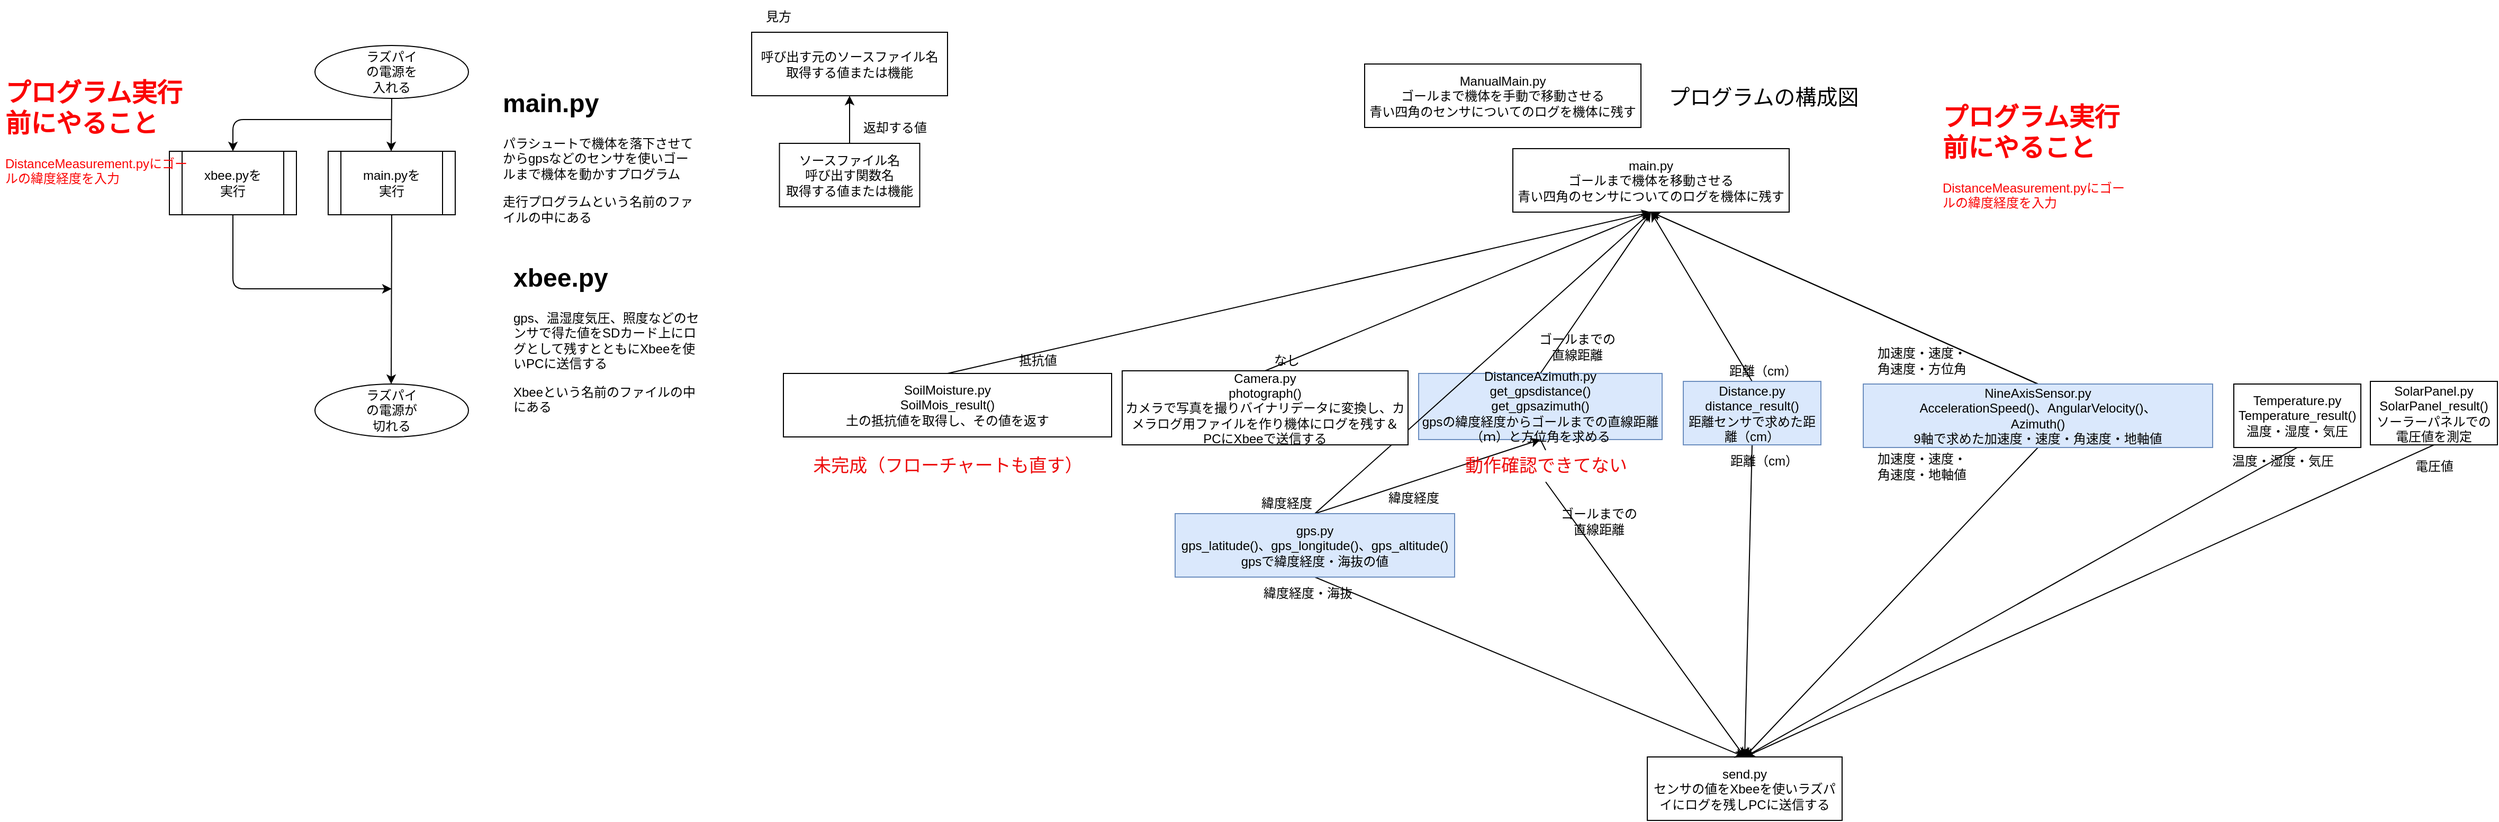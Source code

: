 <mxfile>
    <diagram id="p9Xo1t0a47FILJVNUjI1" name="ページ1">
        <mxGraphModel dx="816" dy="412" grid="1" gridSize="10" guides="1" tooltips="1" connect="1" arrows="1" fold="1" page="1" pageScale="1" pageWidth="827" pageHeight="1169" math="0" shadow="0">
            <root>
                <mxCell id="0"/>
                <mxCell id="1" parent="0"/>
                <mxCell id="2" value="" style="ellipse;whiteSpace=wrap;html=1;" parent="1" vertex="1">
                    <mxGeometry x="317.5" y="50" width="145" height="50" as="geometry"/>
                </mxCell>
                <mxCell id="3" value="ラズパイの電源を入れる" style="text;html=1;strokeColor=none;fillColor=none;align=center;verticalAlign=middle;whiteSpace=wrap;rounded=0;" parent="1" vertex="1">
                    <mxGeometry x="360" y="60" width="60" height="30" as="geometry"/>
                </mxCell>
                <mxCell id="4" value="" style="shape=process;whiteSpace=wrap;html=1;backgroundOutline=1;" parent="1" vertex="1">
                    <mxGeometry x="330" y="150" width="120" height="60" as="geometry"/>
                </mxCell>
                <mxCell id="18" style="edgeStyle=none;html=1;exitX=0.5;exitY=1;exitDx=0;exitDy=0;" parent="1" source="6" edge="1">
                    <mxGeometry relative="1" as="geometry">
                        <mxPoint x="390" y="280" as="targetPoint"/>
                        <Array as="points">
                            <mxPoint x="240" y="280"/>
                        </Array>
                    </mxGeometry>
                </mxCell>
                <mxCell id="6" value="" style="shape=process;whiteSpace=wrap;html=1;backgroundOutline=1;" parent="1" vertex="1">
                    <mxGeometry x="180" y="150" width="120" height="60" as="geometry"/>
                </mxCell>
                <mxCell id="8" value="main.pyを実行" style="text;html=1;strokeColor=none;fillColor=none;align=center;verticalAlign=middle;whiteSpace=wrap;rounded=0;" parent="1" vertex="1">
                    <mxGeometry x="360" y="165" width="60" height="30" as="geometry"/>
                </mxCell>
                <mxCell id="9" value="&lt;h1&gt;main.py&lt;/h1&gt;&lt;p&gt;パラシュートで機体を落下させてからgpsなどのセンサを使いゴールまで機体を動かすプログラム&lt;/p&gt;&lt;p&gt;走行プログラムという名前のファイルの中にある&lt;/p&gt;" style="text;html=1;strokeColor=none;fillColor=none;spacing=5;spacingTop=-20;whiteSpace=wrap;overflow=hidden;rounded=0;" parent="1" vertex="1">
                    <mxGeometry x="490" y="85" width="190" height="150" as="geometry"/>
                </mxCell>
                <mxCell id="10" value="xbee.pyを実行" style="text;html=1;strokeColor=none;fillColor=none;align=center;verticalAlign=middle;whiteSpace=wrap;rounded=0;" parent="1" vertex="1">
                    <mxGeometry x="210" y="165" width="60" height="30" as="geometry"/>
                </mxCell>
                <mxCell id="11" value="" style="endArrow=classic;html=1;" parent="1" edge="1">
                    <mxGeometry width="50" height="50" relative="1" as="geometry">
                        <mxPoint x="390" y="100" as="sourcePoint"/>
                        <mxPoint x="389.5" y="150" as="targetPoint"/>
                    </mxGeometry>
                </mxCell>
                <mxCell id="13" value="" style="ellipse;whiteSpace=wrap;html=1;" parent="1" vertex="1">
                    <mxGeometry x="317.5" y="370" width="145" height="50" as="geometry"/>
                </mxCell>
                <mxCell id="14" value="ラズパイの電源が切れる" style="text;html=1;strokeColor=none;fillColor=none;align=center;verticalAlign=middle;whiteSpace=wrap;rounded=0;" parent="1" vertex="1">
                    <mxGeometry x="360" y="380" width="60" height="30" as="geometry"/>
                </mxCell>
                <mxCell id="15" value="" style="endArrow=classic;html=1;exitX=0.5;exitY=1;exitDx=0;exitDy=0;" parent="1" source="4" edge="1">
                    <mxGeometry width="50" height="50" relative="1" as="geometry">
                        <mxPoint x="390" y="320" as="sourcePoint"/>
                        <mxPoint x="389.5" y="370" as="targetPoint"/>
                    </mxGeometry>
                </mxCell>
                <mxCell id="16" value="&lt;h1&gt;xbee.py&lt;/h1&gt;&lt;p&gt;gps、温湿度気圧、照度などのセンサで得た値をSDカード上にログとして残すとともにXbeeを使いPCに送信する&lt;/p&gt;&lt;p&gt;Xbeeという名前のファイルの中にある&lt;/p&gt;" style="text;html=1;strokeColor=none;fillColor=none;spacing=5;spacingTop=-20;whiteSpace=wrap;overflow=hidden;rounded=0;" parent="1" vertex="1">
                    <mxGeometry x="500" y="250" width="190" height="150" as="geometry"/>
                </mxCell>
                <mxCell id="17" value="" style="endArrow=classic;html=1;entryX=0.5;entryY=0;entryDx=0;entryDy=0;" parent="1" target="6" edge="1">
                    <mxGeometry width="50" height="50" relative="1" as="geometry">
                        <mxPoint x="390" y="120" as="sourcePoint"/>
                        <mxPoint x="440" y="370" as="targetPoint"/>
                        <Array as="points">
                            <mxPoint x="240" y="120"/>
                        </Array>
                    </mxGeometry>
                </mxCell>
                <mxCell id="19" value="main.py&lt;br&gt;ゴールまで機体を移動させる&lt;br&gt;青い四角のセンサについてのログを機体に残す" style="rounded=0;whiteSpace=wrap;html=1;" parent="1" vertex="1">
                    <mxGeometry x="1449" y="147.5" width="261" height="60" as="geometry"/>
                </mxCell>
                <mxCell id="20" value="&lt;font style=&quot;font-size: 20px;&quot;&gt;プログラムの構成図&lt;/font&gt;" style="text;html=1;strokeColor=none;fillColor=none;align=center;verticalAlign=middle;whiteSpace=wrap;rounded=0;" parent="1" vertex="1">
                    <mxGeometry x="1571" y="82.5" width="230" height="30" as="geometry"/>
                </mxCell>
                <mxCell id="21" value="send.py&lt;br&gt;センサの値をXbeeを使いラズパイにログを残しPCに送信する" style="rounded=0;whiteSpace=wrap;html=1;" parent="1" vertex="1">
                    <mxGeometry x="1576" y="722.5" width="184" height="60" as="geometry"/>
                </mxCell>
                <mxCell id="25" style="edgeStyle=none;html=1;exitX=0.5;exitY=0;exitDx=0;exitDy=0;entryX=0.5;entryY=1;entryDx=0;entryDy=0;" parent="1" source="23" target="19" edge="1">
                    <mxGeometry relative="1" as="geometry"/>
                </mxCell>
                <mxCell id="49" style="edgeStyle=none;html=1;entryX=0.5;entryY=0;entryDx=0;entryDy=0;fontSize=12;exitX=0.5;exitY=1;exitDx=0;exitDy=0;startArrow=none;" parent="1" source="91" target="21" edge="1">
                    <mxGeometry relative="1" as="geometry">
                        <mxPoint x="1520" y="417.5" as="sourcePoint"/>
                    </mxGeometry>
                </mxCell>
                <mxCell id="23" value="DistanceAzimuth.py&lt;br&gt;get_gpsdistance()&lt;br&gt;get_gpsazimuth()&lt;br&gt;gpsの緯度経度からゴールまでの直線距離（ｍ）と方位角を求める" style="rounded=0;whiteSpace=wrap;html=1;fillColor=#dae8fc;strokeColor=#6c8ebf;" parent="1" vertex="1">
                    <mxGeometry x="1360" y="360" width="230" height="62.5" as="geometry"/>
                </mxCell>
                <mxCell id="26" style="edgeStyle=none;html=1;entryX=0.5;entryY=1;entryDx=0;entryDy=0;exitX=0.5;exitY=0;exitDx=0;exitDy=0;" parent="1" source="24" target="23" edge="1">
                    <mxGeometry relative="1" as="geometry"/>
                </mxCell>
                <mxCell id="84" style="edgeStyle=none;html=1;exitX=0.5;exitY=0;exitDx=0;exitDy=0;entryX=0.5;entryY=1;entryDx=0;entryDy=0;fontSize=17;fontColor=#ed0c0c;" parent="1" source="24" target="19" edge="1">
                    <mxGeometry relative="1" as="geometry"/>
                </mxCell>
                <mxCell id="98" style="edgeStyle=none;html=1;exitX=0.5;exitY=1;exitDx=0;exitDy=0;entryX=0.5;entryY=0;entryDx=0;entryDy=0;" parent="1" source="24" target="21" edge="1">
                    <mxGeometry relative="1" as="geometry"/>
                </mxCell>
                <mxCell id="24" value="gps.py&lt;br&gt;&lt;span style=&quot;border-color: var(--border-color); background-color: initial;&quot;&gt;gps_latitude()、g&lt;/span&gt;&lt;span style=&quot;border-color: var(--border-color); background-color: initial;&quot;&gt;ps_longitude()、&lt;/span&gt;&lt;span style=&quot;border-color: var(--border-color); background-color: initial;&quot;&gt;gps_altitude()&lt;/span&gt;&lt;br&gt;gpsで緯度経度・海抜の値" style="rounded=0;whiteSpace=wrap;html=1;fillColor=#dae8fc;strokeColor=#6c8ebf;" parent="1" vertex="1">
                    <mxGeometry x="1130" y="492.5" width="264" height="60" as="geometry"/>
                </mxCell>
                <mxCell id="28" value="ゴールまでの直線距離" style="text;html=1;strokeColor=none;fillColor=none;align=center;verticalAlign=middle;whiteSpace=wrap;rounded=0;" parent="1" vertex="1">
                    <mxGeometry x="1470" y="320" width="80" height="30" as="geometry"/>
                </mxCell>
                <mxCell id="29" value="緯度経度" style="text;html=1;align=center;verticalAlign=middle;resizable=0;points=[];autosize=1;strokeColor=none;fillColor=none;" parent="1" vertex="1">
                    <mxGeometry x="1200" y="467.5" width="70" height="30" as="geometry"/>
                </mxCell>
                <mxCell id="30" value="緯度経度・海抜" style="text;html=1;align=center;verticalAlign=middle;resizable=0;points=[];autosize=1;strokeColor=none;fillColor=none;" parent="1" vertex="1">
                    <mxGeometry x="1200" y="552.5" width="110" height="30" as="geometry"/>
                </mxCell>
                <mxCell id="32" style="edgeStyle=none;html=1;exitX=0.5;exitY=0;exitDx=0;exitDy=0;entryX=0.5;entryY=1;entryDx=0;entryDy=0;" parent="1" source="31" target="19" edge="1">
                    <mxGeometry relative="1" as="geometry"/>
                </mxCell>
                <mxCell id="50" style="edgeStyle=none;html=1;exitX=0.5;exitY=1;exitDx=0;exitDy=0;entryX=0.5;entryY=0;entryDx=0;entryDy=0;fontSize=12;" parent="1" source="31" target="21" edge="1">
                    <mxGeometry relative="1" as="geometry"/>
                </mxCell>
                <mxCell id="31" value="Distance.py&lt;br&gt;distance_result()&lt;br&gt;距離センサで求めた距離（cm）" style="rounded=0;whiteSpace=wrap;html=1;fillColor=#dae8fc;strokeColor=#6c8ebf;" parent="1" vertex="1">
                    <mxGeometry x="1610" y="367.5" width="130" height="60" as="geometry"/>
                </mxCell>
                <mxCell id="36" value="ゴールまでの&lt;br&gt;直線距離" style="text;html=1;align=center;verticalAlign=middle;resizable=0;points=[];autosize=1;strokeColor=none;fillColor=none;" parent="1" vertex="1">
                    <mxGeometry x="1480" y="480" width="100" height="40" as="geometry"/>
                </mxCell>
                <mxCell id="38" style="edgeStyle=none;html=1;exitX=0.5;exitY=0;exitDx=0;exitDy=0;entryX=0.5;entryY=1;entryDx=0;entryDy=0;" parent="1" source="37" target="19" edge="1">
                    <mxGeometry relative="1" as="geometry"/>
                </mxCell>
                <mxCell id="52" style="edgeStyle=none;html=1;exitX=0.5;exitY=1;exitDx=0;exitDy=0;entryX=0.5;entryY=0;entryDx=0;entryDy=0;fontSize=12;" parent="1" source="37" target="21" edge="1">
                    <mxGeometry relative="1" as="geometry"/>
                </mxCell>
                <mxCell id="39" value="距離（cm）" style="text;html=1;align=center;verticalAlign=middle;resizable=0;points=[];autosize=1;strokeColor=none;fillColor=none;" parent="1" vertex="1">
                    <mxGeometry x="1640" y="342.5" width="90" height="30" as="geometry"/>
                </mxCell>
                <mxCell id="40" value="加速度・速度・&lt;br&gt;角速度・方位角" style="text;html=1;align=center;verticalAlign=middle;resizable=0;points=[];autosize=1;strokeColor=none;fillColor=none;" parent="1" vertex="1">
                    <mxGeometry x="1780" y="327.5" width="110" height="40" as="geometry"/>
                </mxCell>
                <mxCell id="45" style="edgeStyle=none;html=1;exitX=0.5;exitY=0;exitDx=0;exitDy=0;entryX=0.5;entryY=1;entryDx=0;entryDy=0;fontSize=20;startArrow=none;" parent="1" source="37" target="19" edge="1">
                    <mxGeometry relative="1" as="geometry"/>
                </mxCell>
                <mxCell id="61" style="edgeStyle=none;html=1;exitX=0.5;exitY=0;exitDx=0;exitDy=0;entryX=0.5;entryY=1;entryDx=0;entryDy=0;fontSize=12;" parent="1" source="42" target="59" edge="1">
                    <mxGeometry relative="1" as="geometry"/>
                </mxCell>
                <mxCell id="42" value="ソースファイル名&lt;br&gt;呼び出す関数名&lt;br&gt;取得する値または機能" style="rounded=0;whiteSpace=wrap;html=1;" parent="1" vertex="1">
                    <mxGeometry x="756.25" y="142.5" width="132.5" height="60" as="geometry"/>
                </mxCell>
                <mxCell id="44" value="返却する値" style="text;html=1;align=center;verticalAlign=middle;resizable=0;points=[];autosize=1;strokeColor=none;fillColor=none;" parent="1" vertex="1">
                    <mxGeometry x="825" y="112.5" width="80" height="30" as="geometry"/>
                </mxCell>
                <mxCell id="51" value="距離（cm）" style="text;html=1;align=center;verticalAlign=middle;resizable=0;points=[];autosize=1;strokeColor=none;fillColor=none;" parent="1" vertex="1">
                    <mxGeometry x="1641" y="427.5" width="90" height="30" as="geometry"/>
                </mxCell>
                <mxCell id="53" value="加速度・速度・&lt;br&gt;角速度・地軸値" style="text;html=1;align=center;verticalAlign=middle;resizable=0;points=[];autosize=1;strokeColor=none;fillColor=none;" parent="1" vertex="1">
                    <mxGeometry x="1780" y="427.5" width="110" height="40" as="geometry"/>
                </mxCell>
                <mxCell id="57" style="edgeStyle=none;html=1;exitX=0.5;exitY=0;exitDx=0;exitDy=0;entryX=0.5;entryY=1;entryDx=0;entryDy=0;fontSize=12;" parent="1" source="56" target="19" edge="1">
                    <mxGeometry relative="1" as="geometry"/>
                </mxCell>
                <mxCell id="56" value="Camera.py&lt;br&gt;photograph()&lt;br&gt;カメラで写真を撮りバイナリデータに変換し、カメラログ用ファイルを作り機体にログを残す＆PCにXbeeで送信する" style="rounded=0;whiteSpace=wrap;html=1;fontSize=12;" parent="1" vertex="1">
                    <mxGeometry x="1080" y="357.5" width="270" height="70" as="geometry"/>
                </mxCell>
                <mxCell id="59" value="呼び出す元のソースファイル名&lt;br&gt;取得する値または機能" style="rounded=0;whiteSpace=wrap;html=1;fontSize=12;" parent="1" vertex="1">
                    <mxGeometry x="730" y="37.5" width="185" height="60" as="geometry"/>
                </mxCell>
                <mxCell id="60" value="見方&lt;br&gt;" style="text;html=1;align=center;verticalAlign=middle;resizable=0;points=[];autosize=1;strokeColor=none;fillColor=none;fontSize=12;" parent="1" vertex="1">
                    <mxGeometry x="730" y="7.5" width="50" height="30" as="geometry"/>
                </mxCell>
                <mxCell id="62" value="なし" style="text;html=1;align=center;verticalAlign=middle;resizable=0;points=[];autosize=1;strokeColor=none;fillColor=none;fontSize=12;" parent="1" vertex="1">
                    <mxGeometry x="1210" y="332.5" width="50" height="30" as="geometry"/>
                </mxCell>
                <mxCell id="64" style="edgeStyle=none;html=1;exitX=0.5;exitY=1;exitDx=0;exitDy=0;entryX=0.5;entryY=0;entryDx=0;entryDy=0;fontSize=12;" parent="1" source="63" target="21" edge="1">
                    <mxGeometry relative="1" as="geometry"/>
                </mxCell>
                <mxCell id="63" value="Temperature.py&lt;br&gt;Temperature_result()&lt;br&gt;温度・湿度・気圧" style="rounded=0;whiteSpace=wrap;html=1;fontSize=12;" parent="1" vertex="1">
                    <mxGeometry x="2130" y="370" width="120" height="60" as="geometry"/>
                </mxCell>
                <mxCell id="65" value="温度・湿度・気圧" style="text;html=1;align=center;verticalAlign=middle;resizable=0;points=[];autosize=1;strokeColor=none;fillColor=none;fontSize=12;" parent="1" vertex="1">
                    <mxGeometry x="2116" y="427.5" width="120" height="30" as="geometry"/>
                </mxCell>
                <mxCell id="70" style="edgeStyle=none;html=1;exitX=0.5;exitY=0;exitDx=0;exitDy=0;entryX=0.5;entryY=1;entryDx=0;entryDy=0;fontSize=12;" parent="1" source="69" target="19" edge="1">
                    <mxGeometry relative="1" as="geometry"/>
                </mxCell>
                <mxCell id="69" value="SoilMoisture.py&lt;br&gt;SoilMois_result()&lt;br&gt;土の抵抗値を取得し、その値を返す" style="rounded=0;whiteSpace=wrap;html=1;fontSize=12;" parent="1" vertex="1">
                    <mxGeometry x="760" y="360" width="310" height="60" as="geometry"/>
                </mxCell>
                <mxCell id="71" value="抵抗値" style="text;html=1;align=center;verticalAlign=middle;resizable=0;points=[];autosize=1;strokeColor=none;fillColor=none;fontSize=12;" parent="1" vertex="1">
                    <mxGeometry x="970" y="332.5" width="60" height="30" as="geometry"/>
                </mxCell>
                <mxCell id="74" style="edgeStyle=none;html=1;entryX=0.5;entryY=0;entryDx=0;entryDy=0;fontSize=12;exitX=0.5;exitY=1;exitDx=0;exitDy=0;" parent="1" source="72" target="21" edge="1">
                    <mxGeometry relative="1" as="geometry"/>
                </mxCell>
                <mxCell id="72" value="&lt;span style=&quot;&quot;&gt;SolarPanel.py&lt;br&gt;SolarPanel_result()&lt;br&gt;ソーラーパネルでの電圧値を測定&lt;br&gt;&lt;/span&gt;" style="rounded=0;whiteSpace=wrap;html=1;fontSize=12;" parent="1" vertex="1">
                    <mxGeometry x="2259" y="367.5" width="120" height="60" as="geometry"/>
                </mxCell>
                <mxCell id="75" value="電圧値" style="text;html=1;align=center;verticalAlign=middle;resizable=0;points=[];autosize=1;strokeColor=none;fillColor=none;fontSize=12;" parent="1" vertex="1">
                    <mxGeometry x="2289" y="432.5" width="60" height="30" as="geometry"/>
                </mxCell>
                <mxCell id="78" value="&lt;font style=&quot;font-size: 17px;&quot; color=&quot;#ed0c0c&quot;&gt;未完成（フローチャートも直す）&lt;/font&gt;" style="text;html=1;align=center;verticalAlign=middle;resizable=0;points=[];autosize=1;strokeColor=none;fillColor=none;fontSize=12;" parent="1" vertex="1">
                    <mxGeometry x="775" y="432.5" width="280" height="30" as="geometry"/>
                </mxCell>
                <mxCell id="82" value="&lt;h1 style=&quot;border-color: var(--border-color);&quot;&gt;プログラム実行前にやること&lt;/h1&gt;&lt;div&gt;DistanceMeasurement.pyにゴールの緯度経度を入力&lt;/div&gt;&lt;p&gt;&lt;br&gt;&lt;/p&gt;" style="text;html=1;strokeColor=none;fillColor=none;spacing=5;spacingTop=-20;whiteSpace=wrap;overflow=hidden;rounded=0;fontColor=#fb0404;" parent="1" vertex="1">
                    <mxGeometry x="20" y="75" width="190" height="120" as="geometry"/>
                </mxCell>
                <mxCell id="83" value="&lt;h1 style=&quot;border-color: var(--border-color);&quot;&gt;プログラム実行前にやること&lt;/h1&gt;&lt;div&gt;DistanceMeasurement.pyにゴールの緯度経度を入力&lt;/div&gt;&lt;p&gt;&lt;br&gt;&lt;/p&gt;" style="text;html=1;strokeColor=none;fillColor=none;spacing=5;spacingTop=-20;whiteSpace=wrap;overflow=hidden;rounded=0;fontColor=#fb0404;" parent="1" vertex="1">
                    <mxGeometry x="1850" y="97.5" width="190" height="120" as="geometry"/>
                </mxCell>
                <mxCell id="85" value="緯度経度" style="text;html=1;align=center;verticalAlign=middle;resizable=0;points=[];autosize=1;strokeColor=none;fillColor=none;" parent="1" vertex="1">
                    <mxGeometry x="1320" y="462.5" width="70" height="30" as="geometry"/>
                </mxCell>
                <mxCell id="37" value="NineAxisSensor.py&lt;br&gt;&lt;span style=&quot;border-color: var(--border-color); background-color: initial;&quot;&gt;AccelerationSpeed()、&lt;/span&gt;&lt;span style=&quot;border-color: var(--border-color); background-color: initial;&quot;&gt;AngularVelocity()、&lt;/span&gt;&lt;span style=&quot;border-color: var(--border-color); background-color: initial;&quot;&gt;&lt;br style=&quot;border-color: var(--border-color);&quot;&gt;&lt;/span&gt;&lt;span style=&quot;border-color: var(--border-color); background-color: initial;&quot;&gt;Azimuth()&lt;/span&gt;&lt;br&gt;9軸で求めた加速度・速度・角速度・地軸値" style="rounded=0;whiteSpace=wrap;html=1;fillColor=#dae8fc;strokeColor=#6c8ebf;" parent="1" vertex="1">
                    <mxGeometry x="1780" y="370" width="330" height="60" as="geometry"/>
                </mxCell>
                <mxCell id="97" value="" style="edgeStyle=none;html=1;entryX=0.5;entryY=0;entryDx=0;entryDy=0;fontSize=12;exitX=0.5;exitY=1;exitDx=0;exitDy=0;endArrow=none;" parent="1" source="23" target="91" edge="1">
                    <mxGeometry relative="1" as="geometry">
                        <mxPoint x="1490" y="422.5" as="sourcePoint"/>
                        <mxPoint x="1668.0" y="722.5" as="targetPoint"/>
                    </mxGeometry>
                </mxCell>
                <mxCell id="91" value="&lt;font style=&quot;font-size: 17px;&quot; color=&quot;#ed0c0c&quot;&gt;動作確認できてない&lt;/font&gt;" style="text;html=1;align=center;verticalAlign=middle;resizable=0;points=[];autosize=1;strokeColor=none;fillColor=none;fontSize=12;" parent="1" vertex="1">
                    <mxGeometry x="1390" y="432.5" width="180" height="30" as="geometry"/>
                </mxCell>
                <mxCell id="99" value="ManualMain.py&lt;br&gt;ゴールまで機体を手動で移動させる&lt;br&gt;青い四角のセンサについてのログを機体に残す" style="rounded=0;whiteSpace=wrap;html=1;" parent="1" vertex="1">
                    <mxGeometry x="1309" y="67.5" width="261" height="60" as="geometry"/>
                </mxCell>
            </root>
        </mxGraphModel>
    </diagram>
</mxfile>